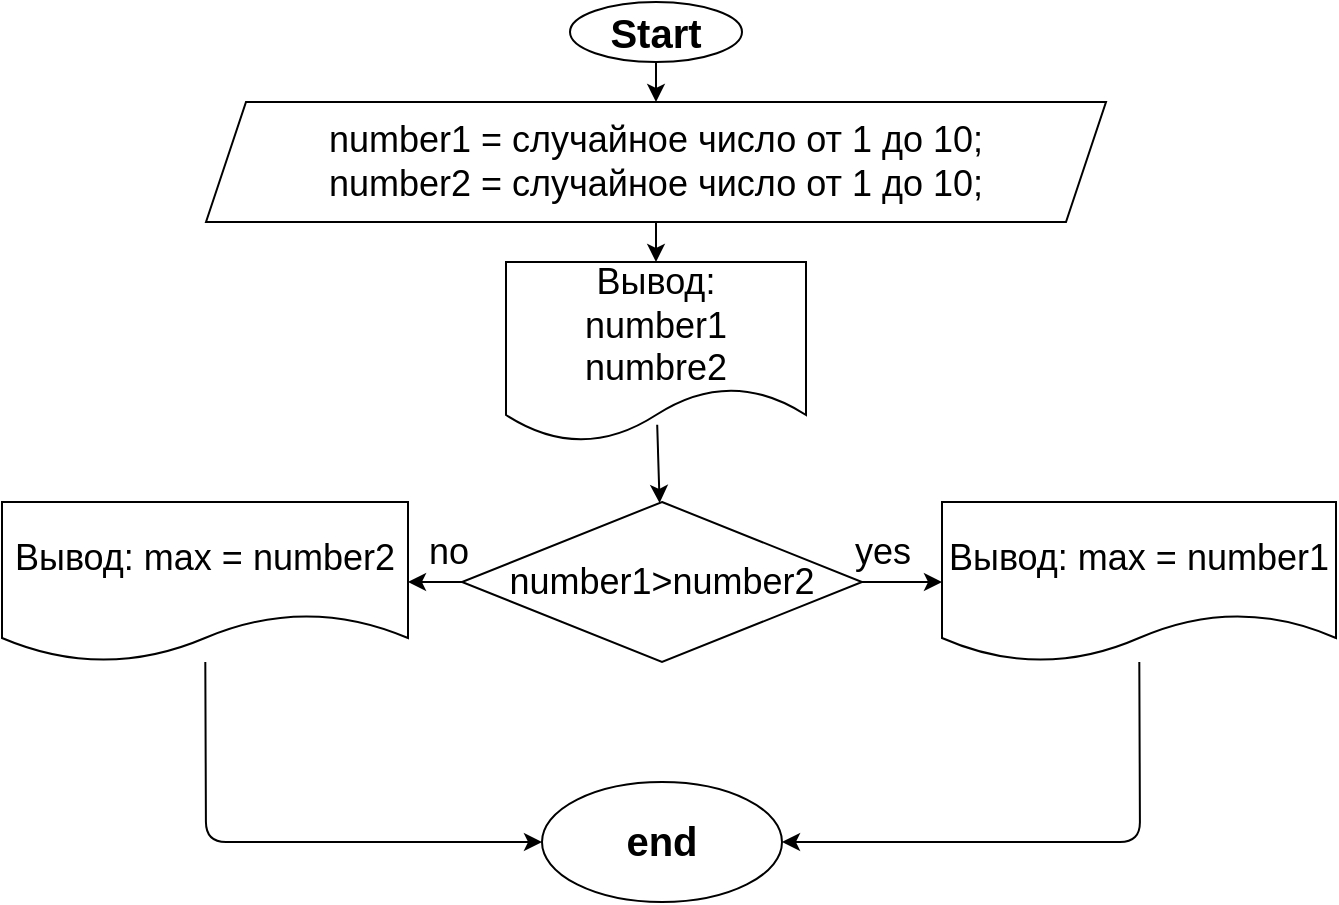 <mxfile>
    <diagram id="mSyH6aZFCB4o-Eskqa2j" name="Страница 1">
        <mxGraphModel dx="768" dy="482" grid="1" gridSize="10" guides="1" tooltips="1" connect="1" arrows="1" fold="1" page="1" pageScale="1" pageWidth="827" pageHeight="1169" math="0" shadow="0">
            <root>
                <mxCell id="0"/>
                <mxCell id="1" parent="0"/>
                <mxCell id="4" value="" style="edgeStyle=none;html=1;fontSize=20;" edge="1" parent="1" source="2" target="3">
                    <mxGeometry relative="1" as="geometry"/>
                </mxCell>
                <mxCell id="2" value="&lt;font style=&quot;font-size: 20px&quot;&gt;&lt;b&gt;Start&lt;/b&gt;&lt;/font&gt;" style="ellipse;whiteSpace=wrap;html=1;" vertex="1" parent="1">
                    <mxGeometry x="294" y="10" width="86" height="30" as="geometry"/>
                </mxCell>
                <mxCell id="6" value="" style="edgeStyle=none;html=1;fontSize=18;exitX=0.504;exitY=0.904;exitDx=0;exitDy=0;exitPerimeter=0;" edge="1" parent="1" source="14" target="7">
                    <mxGeometry relative="1" as="geometry">
                        <mxPoint x="340" y="200" as="sourcePoint"/>
                        <mxPoint x="337" y="200" as="targetPoint"/>
                    </mxGeometry>
                </mxCell>
                <mxCell id="15" value="" style="edgeStyle=none;html=1;fontSize=18;exitX=0.5;exitY=1;exitDx=0;exitDy=0;entryX=0.5;entryY=0;entryDx=0;entryDy=0;" edge="1" parent="1" source="3" target="14">
                    <mxGeometry relative="1" as="geometry"/>
                </mxCell>
                <mxCell id="3" value="&lt;font style=&quot;font-size: 18px&quot;&gt;number1 = случайное число от 1 до 10;&lt;br&gt;number2 = случайное число от 1 до 10;&lt;br&gt;&lt;/font&gt;" style="shape=parallelogram;perimeter=parallelogramPerimeter;whiteSpace=wrap;html=1;fixedSize=1;" vertex="1" parent="1">
                    <mxGeometry x="112" y="60" width="450" height="60" as="geometry"/>
                </mxCell>
                <mxCell id="9" value="" style="edgeStyle=none;html=1;fontSize=18;" edge="1" parent="1" source="7" target="8">
                    <mxGeometry relative="1" as="geometry"/>
                </mxCell>
                <mxCell id="12" value="" style="edgeStyle=none;html=1;fontSize=18;" edge="1" parent="1" source="7" target="11">
                    <mxGeometry relative="1" as="geometry"/>
                </mxCell>
                <mxCell id="7" value="number1&amp;gt;number2" style="rhombus;whiteSpace=wrap;html=1;fontSize=18;" vertex="1" parent="1">
                    <mxGeometry x="240" y="260" width="200" height="80" as="geometry"/>
                </mxCell>
                <mxCell id="17" style="edgeStyle=none;html=1;fontSize=18;entryX=1;entryY=0.5;entryDx=0;entryDy=0;" edge="1" parent="1" source="8" target="19">
                    <mxGeometry relative="1" as="geometry">
                        <mxPoint x="579" y="440" as="targetPoint"/>
                        <Array as="points">
                            <mxPoint x="579" y="430"/>
                        </Array>
                    </mxGeometry>
                </mxCell>
                <mxCell id="8" value="Вывод: max = number1" style="shape=document;whiteSpace=wrap;html=1;boundedLbl=1;fontSize=18;" vertex="1" parent="1">
                    <mxGeometry x="480" y="260" width="197" height="80" as="geometry"/>
                </mxCell>
                <mxCell id="10" value="yes" style="text;html=1;align=center;verticalAlign=middle;resizable=0;points=[];autosize=1;strokeColor=none;fillColor=none;fontSize=18;" vertex="1" parent="1">
                    <mxGeometry x="430" y="270" width="40" height="30" as="geometry"/>
                </mxCell>
                <mxCell id="18" style="edgeStyle=none;html=1;fontSize=18;entryX=0;entryY=0.5;entryDx=0;entryDy=0;" edge="1" parent="1" source="11" target="19">
                    <mxGeometry relative="1" as="geometry">
                        <mxPoint x="120" y="440" as="targetPoint"/>
                        <Array as="points">
                            <mxPoint x="112" y="430"/>
                        </Array>
                    </mxGeometry>
                </mxCell>
                <mxCell id="11" value="&lt;span&gt;Вывод: max = number2&lt;/span&gt;" style="shape=document;whiteSpace=wrap;html=1;boundedLbl=1;fontSize=18;" vertex="1" parent="1">
                    <mxGeometry x="10" y="260" width="203" height="80" as="geometry"/>
                </mxCell>
                <mxCell id="13" value="no" style="text;html=1;align=center;verticalAlign=middle;resizable=0;points=[];autosize=1;strokeColor=none;fillColor=none;fontSize=18;" vertex="1" parent="1">
                    <mxGeometry x="213" y="270" width="40" height="30" as="geometry"/>
                </mxCell>
                <mxCell id="14" value="&lt;font style=&quot;font-size: 18px&quot;&gt;Вывод:&lt;br&gt;number1&lt;br&gt;numbre2&lt;/font&gt;" style="shape=document;whiteSpace=wrap;html=1;boundedLbl=1;" vertex="1" parent="1">
                    <mxGeometry x="262" y="140" width="150" height="90" as="geometry"/>
                </mxCell>
                <mxCell id="19" value="&lt;font style=&quot;font-size: 20px&quot;&gt;&lt;b&gt;end&lt;/b&gt;&lt;/font&gt;" style="ellipse;whiteSpace=wrap;html=1;fontSize=18;" vertex="1" parent="1">
                    <mxGeometry x="280" y="400" width="120" height="60" as="geometry"/>
                </mxCell>
            </root>
        </mxGraphModel>
    </diagram>
</mxfile>